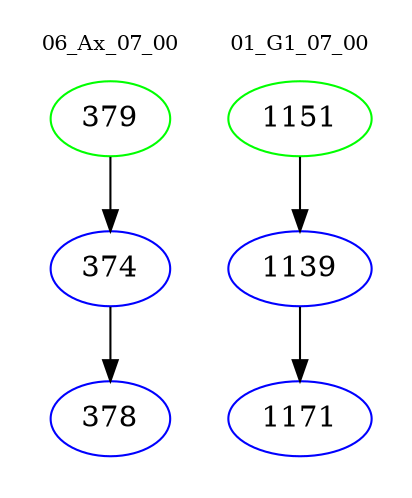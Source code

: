 digraph{
subgraph cluster_0 {
color = white
label = "06_Ax_07_00";
fontsize=10;
T0_379 [label="379", color="green"]
T0_379 -> T0_374 [color="black"]
T0_374 [label="374", color="blue"]
T0_374 -> T0_378 [color="black"]
T0_378 [label="378", color="blue"]
}
subgraph cluster_1 {
color = white
label = "01_G1_07_00";
fontsize=10;
T1_1151 [label="1151", color="green"]
T1_1151 -> T1_1139 [color="black"]
T1_1139 [label="1139", color="blue"]
T1_1139 -> T1_1171 [color="black"]
T1_1171 [label="1171", color="blue"]
}
}
